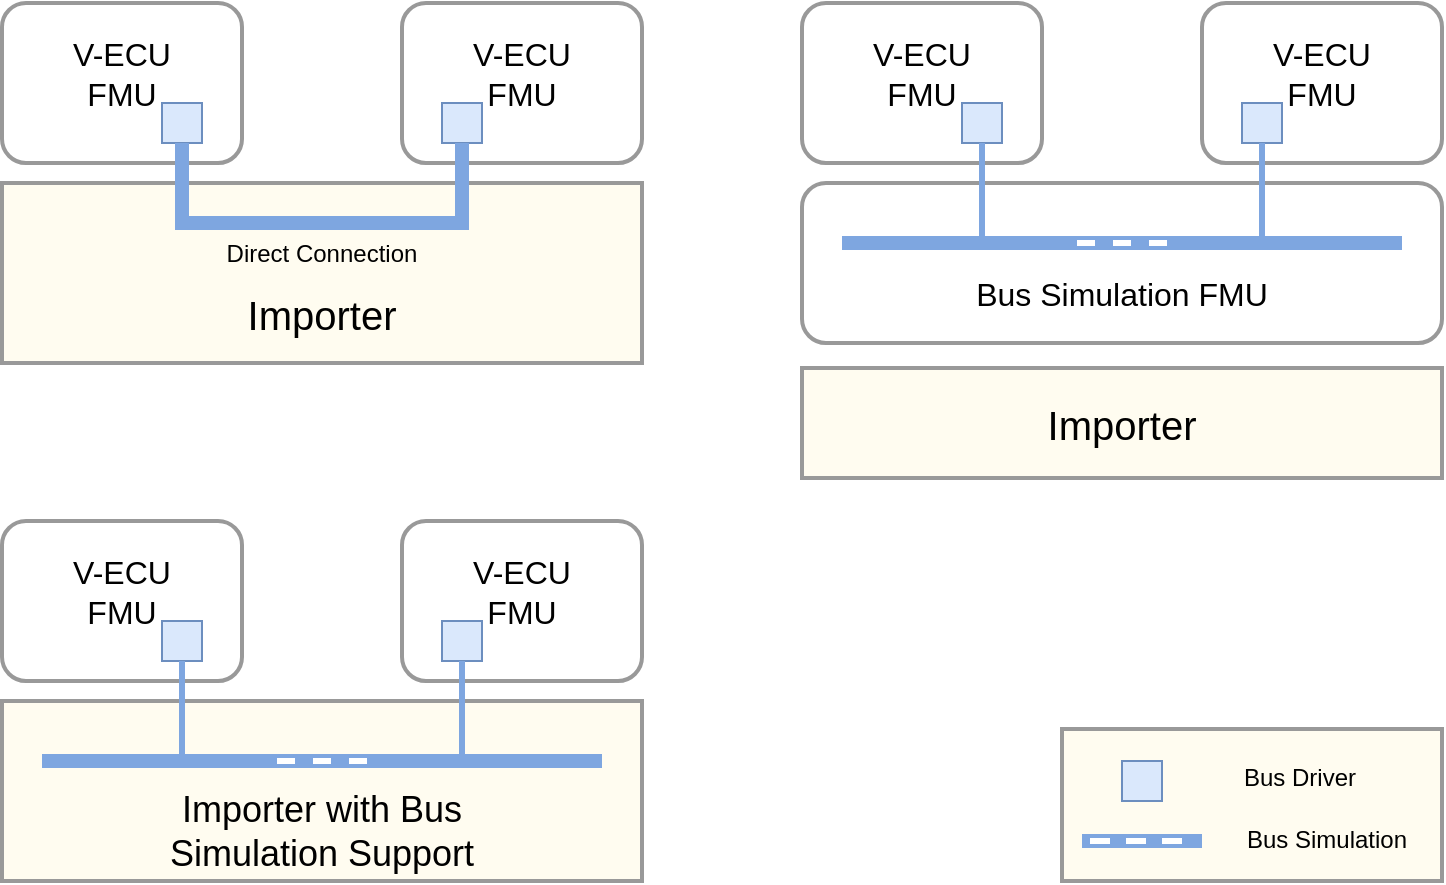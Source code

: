 <mxfile version="20.5.3" type="device"><diagram id="zssgmvdwZO7xPkAqMUr9" name="Page-1"><mxGraphModel dx="1344" dy="792" grid="1" gridSize="10" guides="1" tooltips="1" connect="1" arrows="1" fold="1" page="1" pageScale="1" pageWidth="850" pageHeight="1100" math="0" shadow="0"><root><mxCell id="0"/><mxCell id="1" parent="0"/><mxCell id="v5oIvpwDgeikFxTejpUY-1" value="" style="rounded=1;whiteSpace=wrap;html=1;strokeColor=#999999;strokeWidth=2;" parent="1" vertex="1"><mxGeometry x="40" y="97.5" width="120" height="80" as="geometry"/></mxCell><mxCell id="v5oIvpwDgeikFxTejpUY-2" value="" style="rounded=1;whiteSpace=wrap;html=1;strokeColor=#999999;strokeWidth=2;" parent="1" vertex="1"><mxGeometry x="240" y="97.5" width="120" height="80" as="geometry"/></mxCell><mxCell id="v5oIvpwDgeikFxTejpUY-3" value="" style="rounded=0;whiteSpace=wrap;html=1;fillColor=#FFFCF0;strokeWidth=2;perimeterSpacing=0;strokeColor=#999999;" parent="1" vertex="1"><mxGeometry x="40" y="187.5" width="320" height="90" as="geometry"/></mxCell><mxCell id="v5oIvpwDgeikFxTejpUY-4" value="" style="rounded=0;whiteSpace=wrap;html=1;fillColor=#dae8fc;strokeColor=#6c8ebf;" parent="1" vertex="1"><mxGeometry x="120" y="147.5" width="20" height="20" as="geometry"/></mxCell><mxCell id="v5oIvpwDgeikFxTejpUY-5" value="" style="rounded=0;whiteSpace=wrap;html=1;fillColor=#dae8fc;strokeColor=#6c8ebf;" parent="1" vertex="1"><mxGeometry x="260" y="147.5" width="20" height="20" as="geometry"/></mxCell><mxCell id="v5oIvpwDgeikFxTejpUY-10" value="&lt;font style=&quot;font-size: 20px;&quot;&gt;Importer&lt;/font&gt;" style="text;html=1;strokeColor=none;fillColor=none;align=center;verticalAlign=middle;whiteSpace=wrap;rounded=0;" parent="1" vertex="1"><mxGeometry x="170" y="237.5" width="60" height="30" as="geometry"/></mxCell><mxCell id="v5oIvpwDgeikFxTejpUY-15" value="&lt;div&gt;Direct Connection&lt;/div&gt;" style="text;html=1;strokeColor=none;fillColor=none;align=center;verticalAlign=middle;whiteSpace=wrap;rounded=0;" parent="1" vertex="1"><mxGeometry x="145" y="207.5" width="110" height="30" as="geometry"/></mxCell><mxCell id="v5oIvpwDgeikFxTejpUY-17" value="" style="endArrow=none;html=1;fontSize=20;exitX=0.5;exitY=1;exitDx=0;exitDy=0;fillColor=#b1ddf0;strokeColor=#7EA6E0;rounded=0;strokeWidth=7;entryX=0.5;entryY=1;entryDx=0;entryDy=0;" parent="1" source="v5oIvpwDgeikFxTejpUY-5" target="v5oIvpwDgeikFxTejpUY-4" edge="1"><mxGeometry width="50" height="50" relative="1" as="geometry"><mxPoint x="300" y="157.5" as="sourcePoint"/><mxPoint x="100" y="167.5" as="targetPoint"/><Array as="points"><mxPoint x="270" y="207.5"/><mxPoint x="130" y="207.5"/></Array></mxGeometry></mxCell><mxCell id="v5oIvpwDgeikFxTejpUY-18" value="&lt;div style=&quot;font-size: 16px;&quot;&gt;&lt;font style=&quot;font-size: 16px;&quot;&gt;V-ECU FMU&lt;/font&gt;&lt;/div&gt;" style="text;html=1;strokeColor=none;fillColor=none;align=center;verticalAlign=middle;whiteSpace=wrap;rounded=0;fontSize=20;" parent="1" vertex="1"><mxGeometry x="70" y="117.5" width="60" height="30" as="geometry"/></mxCell><mxCell id="v5oIvpwDgeikFxTejpUY-21" value="&lt;div style=&quot;font-size: 16px;&quot;&gt;&lt;font style=&quot;font-size: 16px;&quot;&gt;V-ECU FMU&lt;/font&gt;&lt;/div&gt;" style="text;html=1;strokeColor=none;fillColor=none;align=center;verticalAlign=middle;whiteSpace=wrap;rounded=0;fontSize=20;" parent="1" vertex="1"><mxGeometry x="270" y="117.5" width="60" height="30" as="geometry"/></mxCell><mxCell id="jdTZE79J0GMg0SBJ11uz-1" value="" style="rounded=1;whiteSpace=wrap;html=1;strokeColor=#999999;strokeWidth=2;" parent="1" vertex="1"><mxGeometry x="440" y="97.5" width="120" height="80" as="geometry"/></mxCell><mxCell id="jdTZE79J0GMg0SBJ11uz-2" value="" style="rounded=1;whiteSpace=wrap;html=1;strokeColor=#999999;strokeWidth=2;" parent="1" vertex="1"><mxGeometry x="640" y="97.5" width="120" height="80" as="geometry"/></mxCell><mxCell id="jdTZE79J0GMg0SBJ11uz-3" value="" style="rounded=0;whiteSpace=wrap;html=1;fillColor=#FFFCF0;strokeWidth=2;perimeterSpacing=0;strokeColor=#999999;" parent="1" vertex="1"><mxGeometry x="440" y="280" width="320" height="55" as="geometry"/></mxCell><mxCell id="jdTZE79J0GMg0SBJ11uz-4" value="" style="rounded=0;whiteSpace=wrap;html=1;fillColor=#dae8fc;strokeColor=#6c8ebf;" parent="1" vertex="1"><mxGeometry x="520" y="147.5" width="20" height="20" as="geometry"/></mxCell><mxCell id="jdTZE79J0GMg0SBJ11uz-5" value="" style="rounded=0;whiteSpace=wrap;html=1;fillColor=#dae8fc;strokeColor=#6c8ebf;" parent="1" vertex="1"><mxGeometry x="660" y="147.5" width="20" height="20" as="geometry"/></mxCell><mxCell id="jdTZE79J0GMg0SBJ11uz-6" value="&lt;font style=&quot;font-size: 20px;&quot;&gt;Importer&lt;/font&gt;" style="text;html=1;strokeColor=none;fillColor=none;align=center;verticalAlign=middle;whiteSpace=wrap;rounded=0;" parent="1" vertex="1"><mxGeometry x="570" y="292.5" width="60" height="30" as="geometry"/></mxCell><mxCell id="jdTZE79J0GMg0SBJ11uz-7" value="&lt;div style=&quot;font-size: 16px;&quot;&gt;&lt;font style=&quot;font-size: 16px;&quot;&gt;V-ECU FMU&lt;/font&gt;&lt;/div&gt;" style="text;html=1;strokeColor=none;fillColor=none;align=center;verticalAlign=middle;whiteSpace=wrap;rounded=0;fontSize=20;" parent="1" vertex="1"><mxGeometry x="470" y="117.5" width="60" height="30" as="geometry"/></mxCell><mxCell id="jdTZE79J0GMg0SBJ11uz-8" value="&lt;div style=&quot;font-size: 16px;&quot;&gt;&lt;font style=&quot;font-size: 16px;&quot;&gt;V-ECU FMU&lt;/font&gt;&lt;/div&gt;" style="text;html=1;strokeColor=none;fillColor=none;align=center;verticalAlign=middle;whiteSpace=wrap;rounded=0;fontSize=20;" parent="1" vertex="1"><mxGeometry x="670" y="117.5" width="60" height="30" as="geometry"/></mxCell><mxCell id="jdTZE79J0GMg0SBJ11uz-9" value="" style="rounded=1;whiteSpace=wrap;html=1;strokeColor=#999999;strokeWidth=2;" parent="1" vertex="1"><mxGeometry x="440" y="187.5" width="320" height="80" as="geometry"/></mxCell><mxCell id="jdTZE79J0GMg0SBJ11uz-10" value="" style="endArrow=none;html=1;fontSize=20;fillColor=#b1ddf0;strokeColor=#7EA6E0;rounded=0;strokeWidth=7;movable=1;resizable=1;rotatable=1;deletable=1;editable=1;connectable=1;" parent="1" edge="1"><mxGeometry width="50" height="50" relative="1" as="geometry"><mxPoint x="740" y="217.5" as="sourcePoint"/><mxPoint x="460" y="217.5" as="targetPoint"/><Array as="points"><mxPoint x="690" y="217.5"/><mxPoint x="510" y="217.5"/></Array></mxGeometry></mxCell><mxCell id="jdTZE79J0GMg0SBJ11uz-11" value="" style="endArrow=none;html=1;rounded=0;entryX=0.5;entryY=1;entryDx=0;entryDy=0;strokeWidth=3;strokeColor=#7EA6E0;" parent="1" target="jdTZE79J0GMg0SBJ11uz-4" edge="1"><mxGeometry width="50" height="50" relative="1" as="geometry"><mxPoint x="530" y="217.5" as="sourcePoint"/><mxPoint x="509.5" y="167.5" as="targetPoint"/></mxGeometry></mxCell><mxCell id="jdTZE79J0GMg0SBJ11uz-12" value="" style="endArrow=none;html=1;rounded=0;entryX=0.5;entryY=1;entryDx=0;entryDy=0;strokeWidth=3;strokeColor=#7EA6E0;" parent="1" target="jdTZE79J0GMg0SBJ11uz-5" edge="1"><mxGeometry width="50" height="50" relative="1" as="geometry"><mxPoint x="670" y="217.5" as="sourcePoint"/><mxPoint x="689.66" y="157.5" as="targetPoint"/></mxGeometry></mxCell><mxCell id="jdTZE79J0GMg0SBJ11uz-13" value="&lt;font style=&quot;font-size: 16px;&quot;&gt;Bus Simulation FMU&lt;/font&gt;" style="text;html=1;strokeColor=none;fillColor=none;align=center;verticalAlign=middle;whiteSpace=wrap;rounded=0;movable=1;resizable=1;rotatable=1;deletable=1;editable=1;connectable=1;" parent="1" vertex="1"><mxGeometry x="515" y="227.5" width="170" height="30" as="geometry"/></mxCell><mxCell id="jdTZE79J0GMg0SBJ11uz-14" value="" style="endArrow=none;html=1;rounded=0;strokeColor=#FFFFFF;strokeWidth=3;fontSize=16;dashed=1;" parent="1" edge="1"><mxGeometry width="50" height="50" relative="1" as="geometry"><mxPoint x="577.5" y="217.5" as="sourcePoint"/><mxPoint x="622.5" y="217.5" as="targetPoint"/></mxGeometry></mxCell><mxCell id="jdTZE79J0GMg0SBJ11uz-29" value="" style="rounded=0;whiteSpace=wrap;html=1;fillColor=#FFFCF0;strokeWidth=2;perimeterSpacing=0;strokeColor=#999999;" parent="1" vertex="1"><mxGeometry x="570" y="460.5" width="190" height="76" as="geometry"/></mxCell><mxCell id="jdTZE79J0GMg0SBJ11uz-30" value="" style="rounded=0;whiteSpace=wrap;html=1;fillColor=#dae8fc;strokeColor=#6c8ebf;" parent="1" vertex="1"><mxGeometry x="600" y="476.5" width="20" height="20" as="geometry"/></mxCell><mxCell id="jdTZE79J0GMg0SBJ11uz-31" value="" style="endArrow=none;html=1;fontSize=20;fillColor=#b1ddf0;strokeColor=#7EA6E0;rounded=0;strokeWidth=7;movable=1;resizable=1;rotatable=1;deletable=1;editable=1;connectable=1;" parent="1" edge="1"><mxGeometry width="50" height="50" relative="1" as="geometry"><mxPoint x="640" y="516.5" as="sourcePoint"/><mxPoint x="580" y="516.5" as="targetPoint"/><Array as="points"><mxPoint x="590" y="516.5"/><mxPoint x="620" y="516.5"/></Array></mxGeometry></mxCell><mxCell id="jdTZE79J0GMg0SBJ11uz-32" value="" style="endArrow=none;html=1;rounded=0;strokeColor=#FFFFFF;strokeWidth=3;fontSize=16;dashed=1;" parent="1" edge="1"><mxGeometry width="50" height="50" relative="1" as="geometry"><mxPoint x="630" y="516.5" as="sourcePoint"/><mxPoint x="630" y="516.5" as="targetPoint"/><Array as="points"><mxPoint x="580" y="516.5"/></Array></mxGeometry></mxCell><mxCell id="jdTZE79J0GMg0SBJ11uz-33" value="&lt;div&gt;Bus Driver&lt;/div&gt;" style="text;html=1;strokeColor=none;fillColor=none;align=center;verticalAlign=middle;whiteSpace=wrap;rounded=0;" parent="1" vertex="1"><mxGeometry x="654" y="469.5" width="70" height="30" as="geometry"/></mxCell><mxCell id="jdTZE79J0GMg0SBJ11uz-34" value="&lt;div&gt;Bus Simulation&lt;/div&gt;" style="text;html=1;strokeColor=none;fillColor=none;align=center;verticalAlign=middle;whiteSpace=wrap;rounded=0;" parent="1" vertex="1"><mxGeometry x="655" y="500.5" width="95" height="30" as="geometry"/></mxCell><mxCell id="PXBiNv1cb6cyKG5Z7I_e-1" value="" style="rounded=1;whiteSpace=wrap;html=1;strokeColor=#999999;strokeWidth=2;" vertex="1" parent="1"><mxGeometry x="40" y="356.5" width="120" height="80" as="geometry"/></mxCell><mxCell id="PXBiNv1cb6cyKG5Z7I_e-2" value="" style="rounded=1;whiteSpace=wrap;html=1;strokeColor=#999999;strokeWidth=2;" vertex="1" parent="1"><mxGeometry x="240" y="356.5" width="120" height="80" as="geometry"/></mxCell><mxCell id="PXBiNv1cb6cyKG5Z7I_e-3" value="" style="rounded=0;whiteSpace=wrap;html=1;fillColor=#FFFCF0;strokeWidth=2;perimeterSpacing=0;strokeColor=#999999;" vertex="1" parent="1"><mxGeometry x="40" y="446.5" width="320" height="90" as="geometry"/></mxCell><mxCell id="PXBiNv1cb6cyKG5Z7I_e-4" value="" style="rounded=0;whiteSpace=wrap;html=1;fillColor=#dae8fc;strokeColor=#6c8ebf;" vertex="1" parent="1"><mxGeometry x="120" y="406.5" width="20" height="20" as="geometry"/></mxCell><mxCell id="PXBiNv1cb6cyKG5Z7I_e-5" value="" style="rounded=0;whiteSpace=wrap;html=1;fillColor=#dae8fc;strokeColor=#6c8ebf;" vertex="1" parent="1"><mxGeometry x="260" y="406.5" width="20" height="20" as="geometry"/></mxCell><mxCell id="PXBiNv1cb6cyKG5Z7I_e-6" value="&lt;font style=&quot;font-size: 18px;&quot;&gt;Importer&lt;/font&gt;&lt;font style=&quot;font-size: 18px;&quot;&gt; with Bus Simulation Support&lt;/font&gt;" style="text;html=1;strokeColor=none;fillColor=none;align=center;verticalAlign=middle;whiteSpace=wrap;rounded=0;" vertex="1" parent="1"><mxGeometry x="95" y="496.5" width="210" height="30" as="geometry"/></mxCell><mxCell id="PXBiNv1cb6cyKG5Z7I_e-7" value="&lt;div style=&quot;font-size: 16px;&quot;&gt;&lt;font style=&quot;font-size: 16px;&quot;&gt;V-ECU FMU&lt;/font&gt;&lt;/div&gt;" style="text;html=1;strokeColor=none;fillColor=none;align=center;verticalAlign=middle;whiteSpace=wrap;rounded=0;fontSize=20;" vertex="1" parent="1"><mxGeometry x="70" y="376.5" width="60" height="30" as="geometry"/></mxCell><mxCell id="PXBiNv1cb6cyKG5Z7I_e-8" value="&lt;div style=&quot;font-size: 16px;&quot;&gt;&lt;font style=&quot;font-size: 16px;&quot;&gt;V-ECU FMU&lt;/font&gt;&lt;/div&gt;" style="text;html=1;strokeColor=none;fillColor=none;align=center;verticalAlign=middle;whiteSpace=wrap;rounded=0;fontSize=20;" vertex="1" parent="1"><mxGeometry x="270" y="376.5" width="60" height="30" as="geometry"/></mxCell><mxCell id="PXBiNv1cb6cyKG5Z7I_e-9" value="" style="endArrow=none;html=1;fontSize=20;fillColor=#b1ddf0;strokeColor=#7EA6E0;rounded=0;strokeWidth=7;movable=1;resizable=1;rotatable=1;deletable=1;editable=1;connectable=1;" edge="1" parent="1"><mxGeometry width="50" height="50" relative="1" as="geometry"><mxPoint x="340" y="476.5" as="sourcePoint"/><mxPoint x="60" y="476.5" as="targetPoint"/><Array as="points"><mxPoint x="290" y="476.5"/><mxPoint x="110" y="476.5"/></Array></mxGeometry></mxCell><mxCell id="PXBiNv1cb6cyKG5Z7I_e-10" value="" style="endArrow=none;html=1;rounded=0;entryX=0.5;entryY=1;entryDx=0;entryDy=0;strokeWidth=3;strokeColor=#7EA6E0;" edge="1" parent="1" target="PXBiNv1cb6cyKG5Z7I_e-4"><mxGeometry width="50" height="50" relative="1" as="geometry"><mxPoint x="130" y="476.5" as="sourcePoint"/><mxPoint x="109.5" y="426.5" as="targetPoint"/></mxGeometry></mxCell><mxCell id="PXBiNv1cb6cyKG5Z7I_e-11" value="" style="endArrow=none;html=1;rounded=0;entryX=0.5;entryY=1;entryDx=0;entryDy=0;strokeWidth=3;strokeColor=#7EA6E0;" edge="1" parent="1" target="PXBiNv1cb6cyKG5Z7I_e-5"><mxGeometry width="50" height="50" relative="1" as="geometry"><mxPoint x="270" y="476.5" as="sourcePoint"/><mxPoint x="289.66" y="416.5" as="targetPoint"/></mxGeometry></mxCell><mxCell id="PXBiNv1cb6cyKG5Z7I_e-12" value="" style="endArrow=none;html=1;rounded=0;strokeColor=#FFFFFF;strokeWidth=3;fontSize=16;dashed=1;" edge="1" parent="1"><mxGeometry width="50" height="50" relative="1" as="geometry"><mxPoint x="177.5" y="476.5" as="sourcePoint"/><mxPoint x="222.5" y="476.5" as="targetPoint"/></mxGeometry></mxCell></root></mxGraphModel></diagram></mxfile>